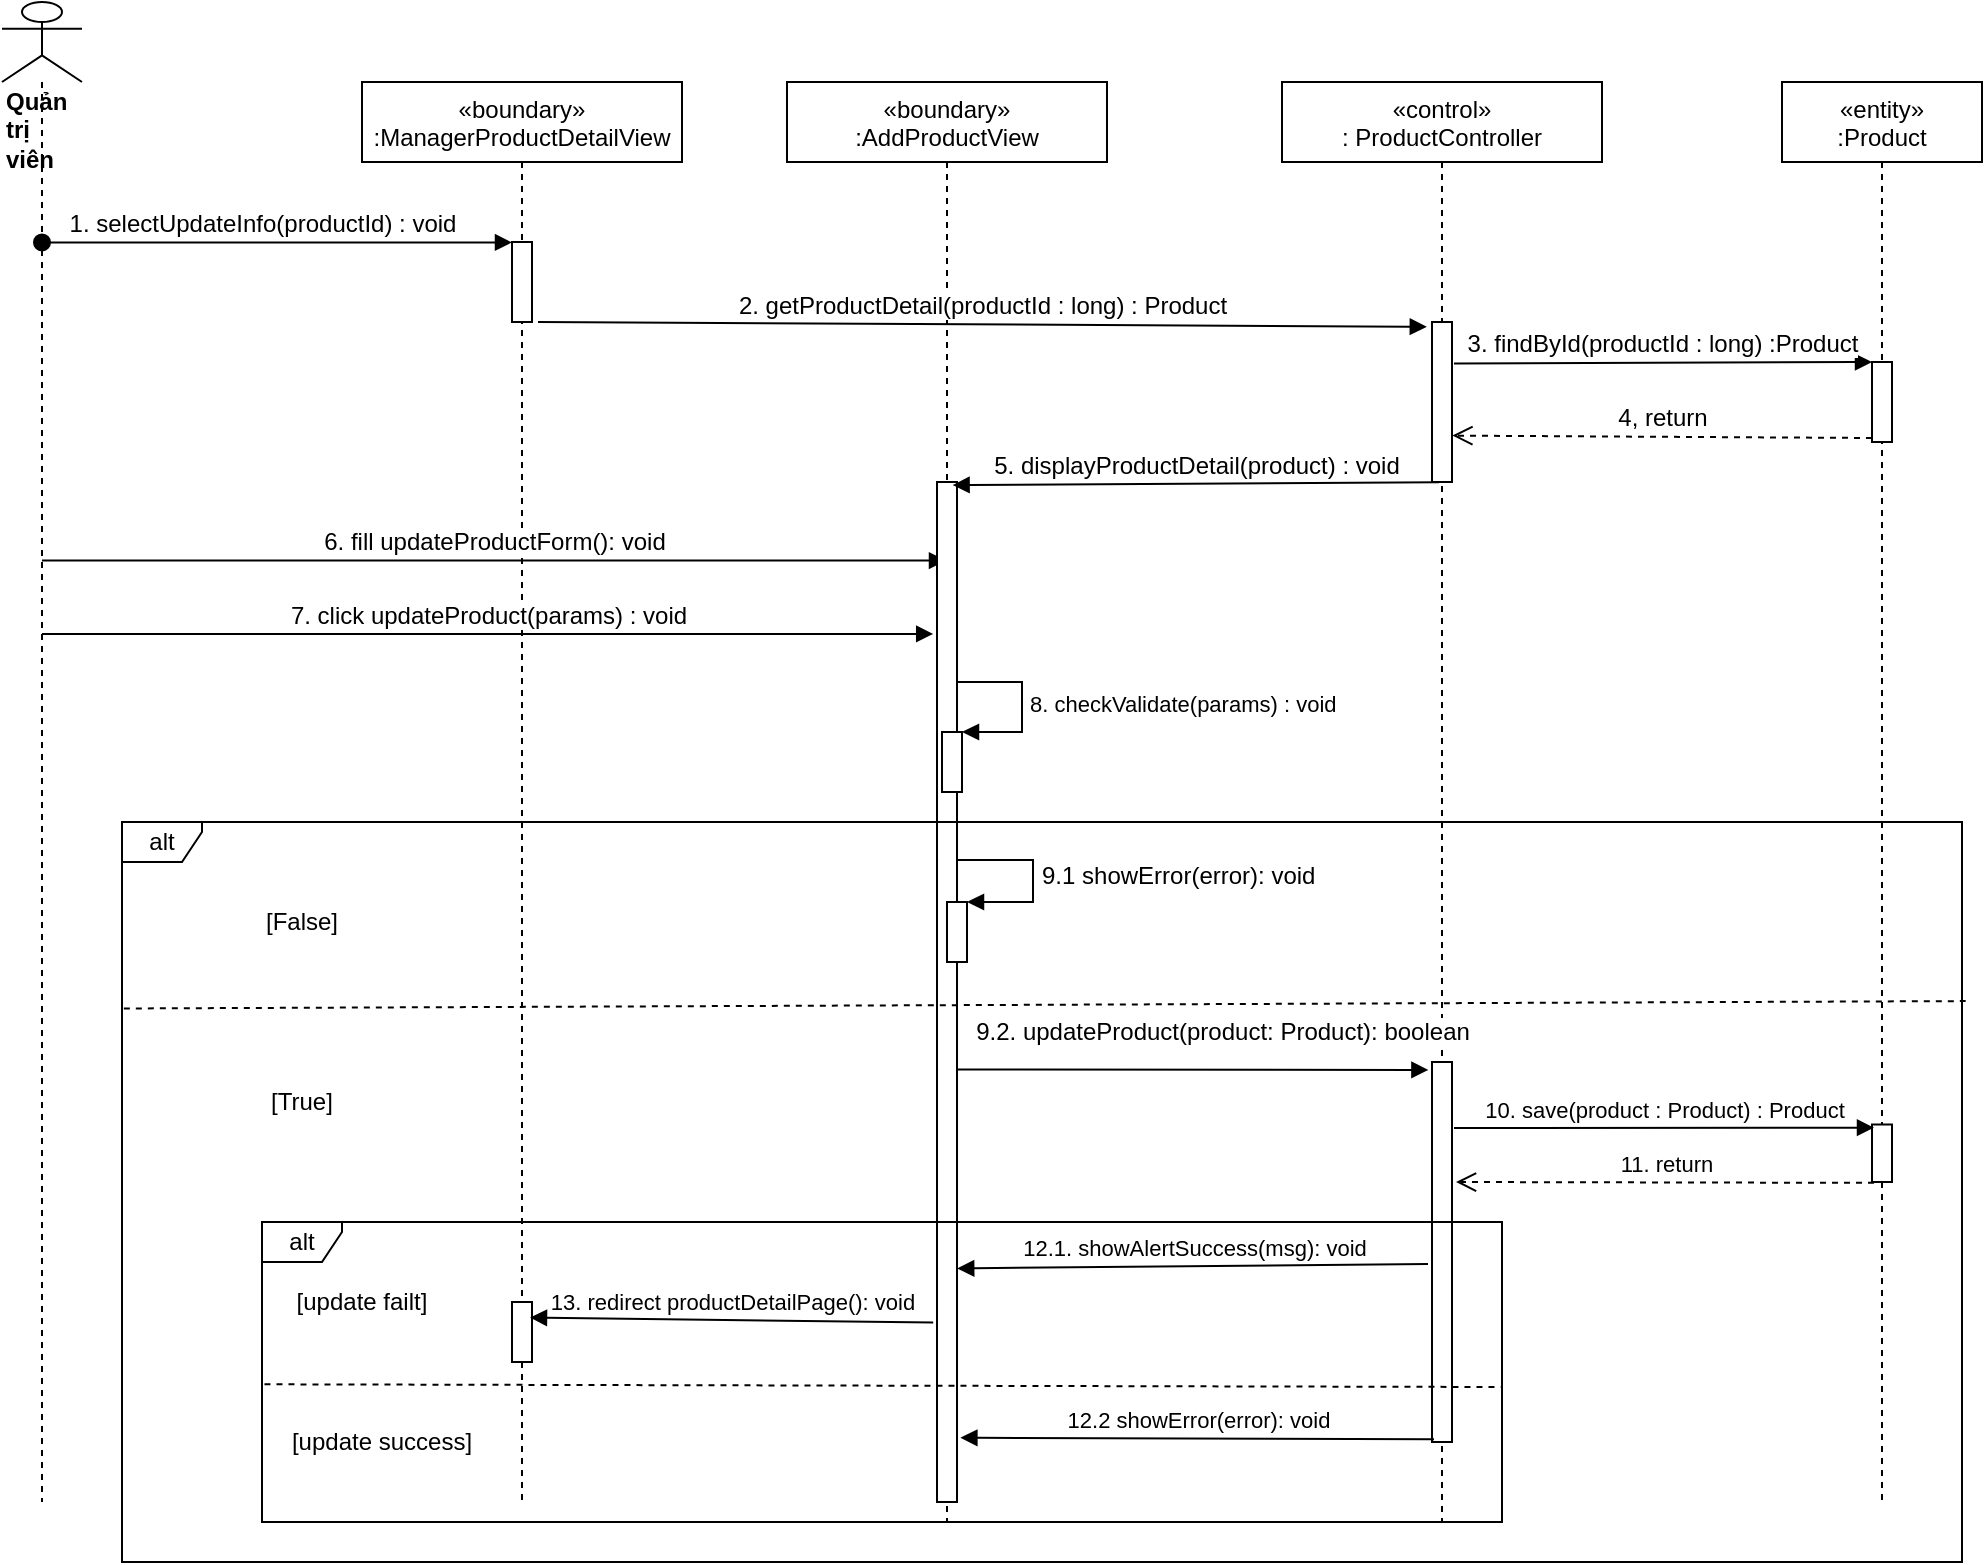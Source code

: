 <mxfile version="14.8.2" type="device"><diagram id="kgpKYQtTHZ0yAKxKKP6v" name="Page-1"><mxGraphModel dx="1038" dy="521" grid="1" gridSize="10" guides="1" tooltips="1" connect="1" arrows="1" fold="1" page="1" pageScale="1" pageWidth="850" pageHeight="1100" math="0" shadow="0"><root><mxCell id="0"/><mxCell id="1" parent="0"/><mxCell id="w5MVUBKwueHgcTYYoOqE-1" value="«boundary»&#10;:ManagerProductDetailView" style="shape=umlLifeline;perimeter=lifelinePerimeter;container=1;collapsible=0;recursiveResize=0;rounded=0;shadow=0;strokeWidth=1;" parent="1" vertex="1"><mxGeometry x="250" y="80" width="160" height="710" as="geometry"/></mxCell><mxCell id="w5MVUBKwueHgcTYYoOqE-2" value="" style="points=[];perimeter=orthogonalPerimeter;rounded=0;shadow=0;strokeWidth=1;" parent="w5MVUBKwueHgcTYYoOqE-1" vertex="1"><mxGeometry x="75" y="80" width="10" height="40" as="geometry"/></mxCell><mxCell id="w5MVUBKwueHgcTYYoOqE-3" value="«control»&#10;: ProductController" style="shape=umlLifeline;perimeter=lifelinePerimeter;container=1;collapsible=0;recursiveResize=0;rounded=0;shadow=0;strokeWidth=1;" parent="1" vertex="1"><mxGeometry x="710" y="80" width="160" height="720" as="geometry"/></mxCell><mxCell id="w5MVUBKwueHgcTYYoOqE-4" value="&lt;div&gt;&lt;b&gt;Quản trị viên&lt;/b&gt;&lt;/div&gt;" style="shape=umlLifeline;participant=umlActor;perimeter=lifelinePerimeter;whiteSpace=wrap;html=1;container=1;collapsible=0;recursiveResize=0;verticalAlign=top;spacingTop=36;outlineConnect=0;align=left;size=40;" parent="1" vertex="1"><mxGeometry x="70" y="40" width="40" height="750" as="geometry"/></mxCell><mxCell id="w5MVUBKwueHgcTYYoOqE-5" value="1. selectUpdateInfo(productId) : void" style="verticalAlign=bottom;startArrow=oval;endArrow=block;startSize=8;shadow=0;strokeWidth=1;entryX=0;entryY=0.005;entryDx=0;entryDy=0;entryPerimeter=0;fontSize=12;" parent="1" source="w5MVUBKwueHgcTYYoOqE-4" target="w5MVUBKwueHgcTYYoOqE-2" edge="1"><mxGeometry x="-0.06" relative="1" as="geometry"><mxPoint x="100" y="170" as="sourcePoint"/><mxPoint as="offset"/><mxPoint x="270.4" y="160.48" as="targetPoint"/></mxGeometry></mxCell><mxCell id="w5MVUBKwueHgcTYYoOqE-6" value="«entity»&#10;:Product" style="shape=umlLifeline;perimeter=lifelinePerimeter;container=1;collapsible=0;recursiveResize=0;rounded=0;shadow=0;strokeWidth=1;" parent="1" vertex="1"><mxGeometry x="960" y="80" width="100" height="710" as="geometry"/></mxCell><mxCell id="w5MVUBKwueHgcTYYoOqE-7" value="" style="points=[];perimeter=orthogonalPerimeter;rounded=0;shadow=0;strokeWidth=1;" parent="w5MVUBKwueHgcTYYoOqE-6" vertex="1"><mxGeometry x="45" y="521.25" width="10" height="28.75" as="geometry"/></mxCell><mxCell id="w5MVUBKwueHgcTYYoOqE-8" value="10. save(product : Product) : Product" style="html=1;verticalAlign=bottom;endArrow=block;entryX=0.1;entryY=0.055;entryDx=0;entryDy=0;entryPerimeter=0;" parent="1" target="w5MVUBKwueHgcTYYoOqE-7" edge="1"><mxGeometry width="80" relative="1" as="geometry"><mxPoint x="796" y="603" as="sourcePoint"/><mxPoint x="1010" y="239" as="targetPoint"/></mxGeometry></mxCell><mxCell id="w5MVUBKwueHgcTYYoOqE-9" value="11. return" style="html=1;verticalAlign=bottom;endArrow=open;dashed=1;endSize=8;exitX=0.1;exitY=1.015;exitDx=0;exitDy=0;exitPerimeter=0;" parent="1" source="w5MVUBKwueHgcTYYoOqE-7" edge="1"><mxGeometry relative="1" as="geometry"><mxPoint x="790" y="300" as="sourcePoint"/><mxPoint x="797" y="630" as="targetPoint"/></mxGeometry></mxCell><mxCell id="w5MVUBKwueHgcTYYoOqE-10" value="&lt;font style=&quot;font-size: 12px&quot;&gt;6. fill updateProductForm(): void&lt;/font&gt;" style="html=1;verticalAlign=bottom;endArrow=block;entryX=0.45;entryY=0.077;entryDx=0;entryDy=0;entryPerimeter=0;" parent="1" source="w5MVUBKwueHgcTYYoOqE-4" target="w5MVUBKwueHgcTYYoOqE-15" edge="1"><mxGeometry width="80" relative="1" as="geometry"><mxPoint x="380" y="270" as="sourcePoint"/><mxPoint x="350" y="230" as="targetPoint"/></mxGeometry></mxCell><mxCell id="w5MVUBKwueHgcTYYoOqE-11" value="&lt;font style=&quot;font-size: 12px&quot;&gt;7. click updateProduct(params) : void&lt;/font&gt;" style="html=1;verticalAlign=bottom;endArrow=block;entryX=-0.19;entryY=0.149;entryDx=0;entryDy=0;entryPerimeter=0;" parent="1" source="w5MVUBKwueHgcTYYoOqE-4" target="w5MVUBKwueHgcTYYoOqE-15" edge="1"><mxGeometry width="80" relative="1" as="geometry"><mxPoint x="380" y="270" as="sourcePoint"/><mxPoint x="520" y="350" as="targetPoint"/></mxGeometry></mxCell><mxCell id="w5MVUBKwueHgcTYYoOqE-12" value="" style="points=[];perimeter=orthogonalPerimeter;rounded=0;shadow=0;strokeWidth=1;" parent="1" vertex="1"><mxGeometry x="785" y="570" width="10" height="190" as="geometry"/></mxCell><mxCell id="w5MVUBKwueHgcTYYoOqE-13" value="&lt;font style=&quot;font-size: 12px&quot;&gt;9.2. updateProduct(product: Product): boolean&lt;/font&gt;" style="html=1;verticalAlign=bottom;endArrow=block;entryX=-0.18;entryY=0.021;entryDx=0;entryDy=0;entryPerimeter=0;exitX=0.93;exitY=0.576;exitDx=0;exitDy=0;exitPerimeter=0;" parent="1" target="w5MVUBKwueHgcTYYoOqE-12" edge="1" source="w5MVUBKwueHgcTYYoOqE-15"><mxGeometry x="0.127" y="10" width="80" relative="1" as="geometry"><mxPoint x="543" y="574" as="sourcePoint"/><mxPoint x="700" y="370" as="targetPoint"/><mxPoint as="offset"/></mxGeometry></mxCell><mxCell id="w5MVUBKwueHgcTYYoOqE-14" value="«boundary»&#10;:AddProductView" style="shape=umlLifeline;perimeter=lifelinePerimeter;container=1;collapsible=0;recursiveResize=0;rounded=0;shadow=0;strokeWidth=1;" parent="1" vertex="1"><mxGeometry x="462.5" y="80" width="160" height="720" as="geometry"/></mxCell><mxCell id="w5MVUBKwueHgcTYYoOqE-15" value="" style="points=[];perimeter=orthogonalPerimeter;rounded=0;shadow=0;strokeWidth=1;" parent="w5MVUBKwueHgcTYYoOqE-14" vertex="1"><mxGeometry x="75" y="200" width="10" height="510" as="geometry"/></mxCell><mxCell id="NWe9VtdcwqTpbK2dt5vU-1" value="" style="html=1;points=[];perimeter=orthogonalPerimeter;" vertex="1" parent="w5MVUBKwueHgcTYYoOqE-14"><mxGeometry x="80" y="410" width="10" height="30" as="geometry"/></mxCell><mxCell id="NWe9VtdcwqTpbK2dt5vU-2" value="&lt;span style=&quot;font-size: 12px ; text-align: center&quot;&gt;9.1 showError(error): void&lt;/span&gt;" style="edgeStyle=orthogonalEdgeStyle;html=1;align=left;spacingLeft=2;endArrow=block;rounded=0;entryX=1;entryY=0;" edge="1" target="NWe9VtdcwqTpbK2dt5vU-1" parent="w5MVUBKwueHgcTYYoOqE-14"><mxGeometry relative="1" as="geometry"><mxPoint x="84.5" y="389" as="sourcePoint"/><Array as="points"><mxPoint x="123" y="389"/><mxPoint x="123" y="410"/></Array></mxGeometry></mxCell><mxCell id="w5MVUBKwueHgcTYYoOqE-16" value="&lt;font style=&quot;font-size: 12px&quot;&gt;2. getProductDetail(productId : long) : Product&lt;/font&gt;" style="html=1;verticalAlign=bottom;endArrow=block;exitX=1.3;exitY=1;exitDx=0;exitDy=0;exitPerimeter=0;entryX=-0.26;entryY=0.03;entryDx=0;entryDy=0;entryPerimeter=0;" parent="1" source="w5MVUBKwueHgcTYYoOqE-2" target="w5MVUBKwueHgcTYYoOqE-24" edge="1"><mxGeometry width="80" relative="1" as="geometry"><mxPoint x="490" y="300" as="sourcePoint"/><mxPoint x="560" y="203" as="targetPoint"/></mxGeometry></mxCell><mxCell id="w5MVUBKwueHgcTYYoOqE-17" value="" style="html=1;points=[];perimeter=orthogonalPerimeter;" parent="1" vertex="1"><mxGeometry x="540" y="405" width="10" height="30" as="geometry"/></mxCell><mxCell id="w5MVUBKwueHgcTYYoOqE-18" value="8. checkValidate(params) : void" style="edgeStyle=orthogonalEdgeStyle;html=1;align=left;spacingLeft=2;endArrow=block;rounded=0;entryX=1;entryY=0;" parent="1" target="w5MVUBKwueHgcTYYoOqE-17" edge="1"><mxGeometry relative="1" as="geometry"><mxPoint x="550" y="380" as="sourcePoint"/><Array as="points"><mxPoint x="548" y="380"/><mxPoint x="580" y="380"/><mxPoint x="580" y="405"/></Array></mxGeometry></mxCell><mxCell id="w5MVUBKwueHgcTYYoOqE-20" value="alt" style="shape=umlFrame;whiteSpace=wrap;html=1;width=40;height=20;" parent="1" vertex="1"><mxGeometry x="130" y="450" width="920" height="370" as="geometry"/></mxCell><mxCell id="w5MVUBKwueHgcTYYoOqE-23" value="alt" style="shape=umlFrame;whiteSpace=wrap;html=1;width=40;height=20;" parent="1" vertex="1"><mxGeometry x="200" y="650" width="620" height="150" as="geometry"/></mxCell><mxCell id="w5MVUBKwueHgcTYYoOqE-24" value="" style="html=1;points=[];perimeter=orthogonalPerimeter;" parent="1" vertex="1"><mxGeometry x="785" y="200" width="10" height="80" as="geometry"/></mxCell><mxCell id="w5MVUBKwueHgcTYYoOqE-25" value="" style="html=1;points=[];perimeter=orthogonalPerimeter;" parent="1" vertex="1"><mxGeometry x="1005" y="220" width="10" height="40" as="geometry"/></mxCell><mxCell id="w5MVUBKwueHgcTYYoOqE-26" value="&lt;font style=&quot;font-size: 12px&quot;&gt;3. findById(productId : long) :Product&lt;/font&gt;" style="html=1;verticalAlign=bottom;endArrow=block;entryX=0;entryY=0;exitX=1.1;exitY=0.26;exitDx=0;exitDy=0;exitPerimeter=0;" parent="1" source="w5MVUBKwueHgcTYYoOqE-24" target="w5MVUBKwueHgcTYYoOqE-25" edge="1"><mxGeometry relative="1" as="geometry"><mxPoint x="940" y="220" as="sourcePoint"/></mxGeometry></mxCell><mxCell id="w5MVUBKwueHgcTYYoOqE-27" value="&lt;font style=&quot;font-size: 12px&quot;&gt;4, return&lt;/font&gt;" style="html=1;verticalAlign=bottom;endArrow=open;dashed=1;endSize=8;exitX=0;exitY=0.95;entryX=1.02;entryY=0.71;entryDx=0;entryDy=0;entryPerimeter=0;" parent="1" source="w5MVUBKwueHgcTYYoOqE-25" target="w5MVUBKwueHgcTYYoOqE-24" edge="1"><mxGeometry relative="1" as="geometry"><mxPoint x="940" y="296" as="targetPoint"/></mxGeometry></mxCell><mxCell id="oeYOB1-_MCfKM36Ou26Z-1" value="&lt;font style=&quot;font-size: 12px&quot;&gt;5. displayProductDetail(product) : void&lt;/font&gt;" style="html=1;verticalAlign=bottom;endArrow=block;entryX=0.78;entryY=0.003;entryDx=0;entryDy=0;entryPerimeter=0;exitX=0.34;exitY=1.002;exitDx=0;exitDy=0;exitPerimeter=0;" parent="1" source="w5MVUBKwueHgcTYYoOqE-24" target="w5MVUBKwueHgcTYYoOqE-15" edge="1"><mxGeometry width="80" relative="1" as="geometry"><mxPoint x="770" y="281" as="sourcePoint"/><mxPoint x="570" y="370" as="targetPoint"/></mxGeometry></mxCell><mxCell id="UkuODQA-_PN34N3EPySA-1" value="" style="html=1;points=[];perimeter=orthogonalPerimeter;fontSize=12;" parent="1" vertex="1"><mxGeometry x="325" y="690" width="10" height="30" as="geometry"/></mxCell><mxCell id="UkuODQA-_PN34N3EPySA-2" value="&lt;span style=&quot;font-size: 11px&quot;&gt;13. redirect productDetailPage(): void&lt;/span&gt;" style="html=1;verticalAlign=bottom;endArrow=block;fontSize=12;entryX=0.9;entryY=0.26;entryDx=0;entryDy=0;entryPerimeter=0;exitX=-0.19;exitY=0.824;exitDx=0;exitDy=0;exitPerimeter=0;" parent="1" source="w5MVUBKwueHgcTYYoOqE-15" target="UkuODQA-_PN34N3EPySA-1" edge="1"><mxGeometry width="80" relative="1" as="geometry"><mxPoint x="520" y="698" as="sourcePoint"/><mxPoint x="550" y="660" as="targetPoint"/></mxGeometry></mxCell><mxCell id="NWe9VtdcwqTpbK2dt5vU-3" value="12.1. showAlertSuccess(msg): void" style="html=1;verticalAlign=bottom;endArrow=block;entryX=1.01;entryY=0.771;entryDx=0;entryDy=0;entryPerimeter=0;" edge="1" parent="1" target="w5MVUBKwueHgcTYYoOqE-15"><mxGeometry width="80" relative="1" as="geometry"><mxPoint x="783" y="671" as="sourcePoint"/><mxPoint x="570" y="660" as="targetPoint"/></mxGeometry></mxCell><mxCell id="NWe9VtdcwqTpbK2dt5vU-4" value="12.2 showError(error): void" style="html=1;verticalAlign=bottom;endArrow=block;exitX=0.1;exitY=0.993;exitDx=0;exitDy=0;exitPerimeter=0;entryX=1.17;entryY=0.937;entryDx=0;entryDy=0;entryPerimeter=0;" edge="1" parent="1" source="w5MVUBKwueHgcTYYoOqE-12" target="w5MVUBKwueHgcTYYoOqE-15"><mxGeometry width="80" relative="1" as="geometry"><mxPoint x="490" y="760" as="sourcePoint"/><mxPoint x="560" y="759" as="targetPoint"/></mxGeometry></mxCell><mxCell id="NWe9VtdcwqTpbK2dt5vU-5" value="" style="endArrow=none;dashed=1;html=1;exitX=0.002;exitY=0.541;exitDx=0;exitDy=0;exitPerimeter=0;entryX=0.999;entryY=0.55;entryDx=0;entryDy=0;entryPerimeter=0;" edge="1" parent="1" source="w5MVUBKwueHgcTYYoOqE-23" target="w5MVUBKwueHgcTYYoOqE-23"><mxGeometry width="50" height="50" relative="1" as="geometry"><mxPoint x="500" y="590" as="sourcePoint"/><mxPoint x="851" y="1160" as="targetPoint"/></mxGeometry></mxCell><mxCell id="NWe9VtdcwqTpbK2dt5vU-6" value="" style="endArrow=none;dashed=1;html=1;exitX=0.001;exitY=0.252;exitDx=0;exitDy=0;exitPerimeter=0;entryX=1.002;entryY=0.242;entryDx=0;entryDy=0;entryPerimeter=0;" edge="1" parent="1" source="w5MVUBKwueHgcTYYoOqE-20" target="w5MVUBKwueHgcTYYoOqE-20"><mxGeometry width="50" height="50" relative="1" as="geometry"><mxPoint x="500" y="540" as="sourcePoint"/><mxPoint x="550" y="490" as="targetPoint"/></mxGeometry></mxCell><mxCell id="NWe9VtdcwqTpbK2dt5vU-7" value="[False]" style="text;html=1;strokeColor=none;fillColor=none;align=center;verticalAlign=middle;whiteSpace=wrap;rounded=0;" vertex="1" parent="1"><mxGeometry x="200" y="490" width="40" height="20" as="geometry"/></mxCell><mxCell id="NWe9VtdcwqTpbK2dt5vU-8" value="[True]" style="text;html=1;strokeColor=none;fillColor=none;align=center;verticalAlign=middle;whiteSpace=wrap;rounded=0;" vertex="1" parent="1"><mxGeometry x="200" y="580" width="40" height="20" as="geometry"/></mxCell><mxCell id="NWe9VtdcwqTpbK2dt5vU-9" value="[update failt]" style="text;html=1;strokeColor=none;fillColor=none;align=center;verticalAlign=middle;whiteSpace=wrap;rounded=0;" vertex="1" parent="1"><mxGeometry x="210" y="680" width="80" height="20" as="geometry"/></mxCell><mxCell id="NWe9VtdcwqTpbK2dt5vU-10" value="[update success]" style="text;html=1;strokeColor=none;fillColor=none;align=center;verticalAlign=middle;whiteSpace=wrap;rounded=0;" vertex="1" parent="1"><mxGeometry x="210" y="750" width="100" height="20" as="geometry"/></mxCell></root></mxGraphModel></diagram></mxfile>